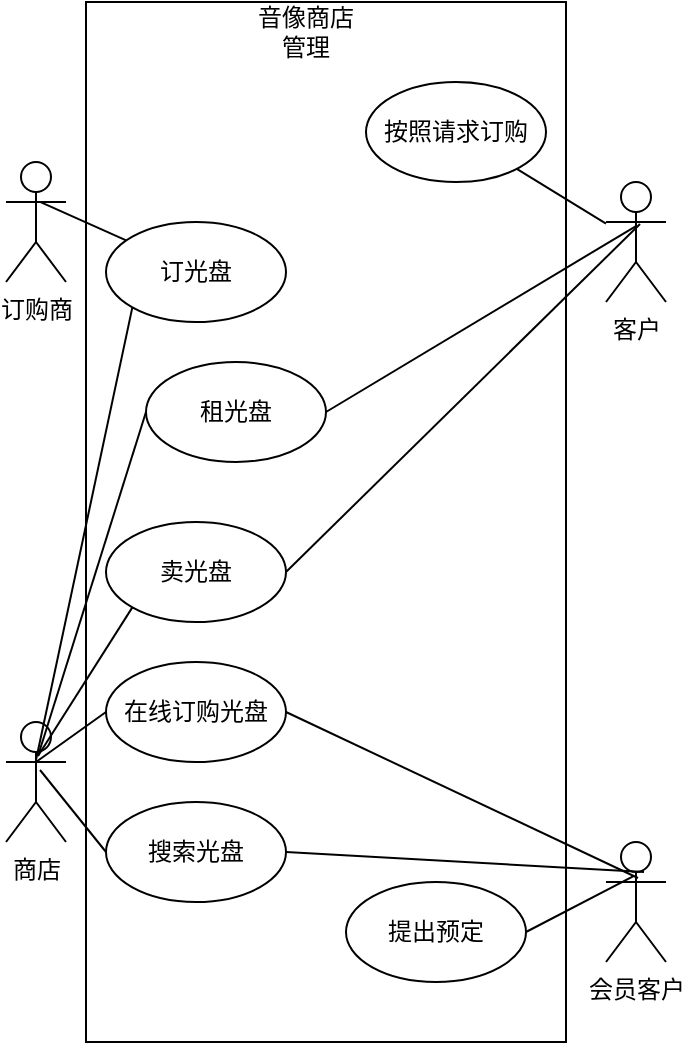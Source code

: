 <mxfile version="28.2.5">
  <diagram name="第 1 页" id="01-fdeQL0Y3d3izf4ugT">
    <mxGraphModel dx="454" dy="654" grid="1" gridSize="10" guides="1" tooltips="1" connect="1" arrows="1" fold="1" page="1" pageScale="1" pageWidth="1200" pageHeight="1600" math="0" shadow="0">
      <root>
        <mxCell id="0" />
        <mxCell id="1" parent="0" />
        <mxCell id="RIsinwZEqv1sB8How32N-1" value="订购商" style="shape=umlActor;verticalLabelPosition=bottom;verticalAlign=top;html=1;" parent="1" vertex="1">
          <mxGeometry x="250" y="90" width="30" height="60" as="geometry" />
        </mxCell>
        <mxCell id="RIsinwZEqv1sB8How32N-2" value="商店" style="shape=umlActor;verticalLabelPosition=bottom;verticalAlign=top;html=1;" parent="1" vertex="1">
          <mxGeometry x="250" y="370" width="30" height="60" as="geometry" />
        </mxCell>
        <mxCell id="RIsinwZEqv1sB8How32N-3" value="客户" style="shape=umlActor;verticalLabelPosition=bottom;verticalAlign=top;html=1;" parent="1" vertex="1">
          <mxGeometry x="550" y="100" width="30" height="60" as="geometry" />
        </mxCell>
        <mxCell id="RIsinwZEqv1sB8How32N-4" value="会员客户" style="shape=umlActor;verticalLabelPosition=bottom;verticalAlign=top;html=1;" parent="1" vertex="1">
          <mxGeometry x="550" y="430" width="30" height="60" as="geometry" />
        </mxCell>
        <mxCell id="8eVxV-G44GZBnrh_kmGq-4" value="" style="rounded=0;whiteSpace=wrap;html=1;fillColor=none;" vertex="1" parent="1">
          <mxGeometry x="290" y="10" width="240" height="520" as="geometry" />
        </mxCell>
        <mxCell id="8eVxV-G44GZBnrh_kmGq-6" value="音像商店管理" style="text;html=1;align=center;verticalAlign=middle;whiteSpace=wrap;rounded=0;" vertex="1" parent="1">
          <mxGeometry x="370" y="10" width="60" height="30" as="geometry" />
        </mxCell>
        <mxCell id="8eVxV-G44GZBnrh_kmGq-7" value="按照请求订购" style="ellipse;whiteSpace=wrap;html=1;" vertex="1" parent="1">
          <mxGeometry x="430" y="50" width="90" height="50" as="geometry" />
        </mxCell>
        <mxCell id="8eVxV-G44GZBnrh_kmGq-9" value="订光盘" style="ellipse;whiteSpace=wrap;html=1;" vertex="1" parent="1">
          <mxGeometry x="300" y="120" width="90" height="50" as="geometry" />
        </mxCell>
        <mxCell id="8eVxV-G44GZBnrh_kmGq-10" value="租光盘" style="ellipse;whiteSpace=wrap;html=1;" vertex="1" parent="1">
          <mxGeometry x="320" y="190" width="90" height="50" as="geometry" />
        </mxCell>
        <mxCell id="8eVxV-G44GZBnrh_kmGq-11" value="卖光盘" style="ellipse;whiteSpace=wrap;html=1;" vertex="1" parent="1">
          <mxGeometry x="300" y="270" width="90" height="50" as="geometry" />
        </mxCell>
        <mxCell id="8eVxV-G44GZBnrh_kmGq-12" value="在线订购光盘" style="ellipse;whiteSpace=wrap;html=1;" vertex="1" parent="1">
          <mxGeometry x="300" y="340" width="90" height="50" as="geometry" />
        </mxCell>
        <mxCell id="8eVxV-G44GZBnrh_kmGq-13" value="搜索光盘" style="ellipse;whiteSpace=wrap;html=1;" vertex="1" parent="1">
          <mxGeometry x="300" y="410" width="90" height="50" as="geometry" />
        </mxCell>
        <mxCell id="8eVxV-G44GZBnrh_kmGq-14" value="提出预定" style="ellipse;whiteSpace=wrap;html=1;" vertex="1" parent="1">
          <mxGeometry x="420" y="450" width="90" height="50" as="geometry" />
        </mxCell>
        <mxCell id="8eVxV-G44GZBnrh_kmGq-17" value="" style="endArrow=none;html=1;rounded=0;" edge="1" parent="1" source="8eVxV-G44GZBnrh_kmGq-7" target="RIsinwZEqv1sB8How32N-3">
          <mxGeometry width="50" height="50" relative="1" as="geometry">
            <mxPoint x="450" y="260" as="sourcePoint" />
            <mxPoint x="500" y="210" as="targetPoint" />
          </mxGeometry>
        </mxCell>
        <mxCell id="8eVxV-G44GZBnrh_kmGq-19" value="" style="endArrow=none;html=1;rounded=0;exitX=0.567;exitY=0.333;exitDx=0;exitDy=0;exitPerimeter=0;" edge="1" parent="1" source="RIsinwZEqv1sB8How32N-1" target="8eVxV-G44GZBnrh_kmGq-9">
          <mxGeometry width="50" height="50" relative="1" as="geometry">
            <mxPoint x="320" y="110" as="sourcePoint" />
            <mxPoint x="370" y="60" as="targetPoint" />
          </mxGeometry>
        </mxCell>
        <mxCell id="8eVxV-G44GZBnrh_kmGq-20" value="" style="endArrow=none;html=1;rounded=0;exitX=0.5;exitY=0.317;exitDx=0;exitDy=0;exitPerimeter=0;entryX=0;entryY=1;entryDx=0;entryDy=0;" edge="1" parent="1" source="RIsinwZEqv1sB8How32N-2" target="8eVxV-G44GZBnrh_kmGq-9">
          <mxGeometry width="50" height="50" relative="1" as="geometry">
            <mxPoint x="230" y="310" as="sourcePoint" />
            <mxPoint x="280" y="260" as="targetPoint" />
          </mxGeometry>
        </mxCell>
        <mxCell id="8eVxV-G44GZBnrh_kmGq-23" value="" style="endArrow=none;html=1;rounded=0;exitX=0.533;exitY=0.283;exitDx=0;exitDy=0;exitPerimeter=0;entryX=0;entryY=0.5;entryDx=0;entryDy=0;" edge="1" parent="1" source="RIsinwZEqv1sB8How32N-2" target="8eVxV-G44GZBnrh_kmGq-10">
          <mxGeometry width="50" height="50" relative="1" as="geometry">
            <mxPoint x="230" y="300" as="sourcePoint" />
            <mxPoint x="280" y="250" as="targetPoint" />
          </mxGeometry>
        </mxCell>
        <mxCell id="8eVxV-G44GZBnrh_kmGq-24" value="" style="endArrow=none;html=1;rounded=0;exitX=0.533;exitY=0.283;exitDx=0;exitDy=0;exitPerimeter=0;entryX=0;entryY=1;entryDx=0;entryDy=0;" edge="1" parent="1" source="RIsinwZEqv1sB8How32N-2" target="8eVxV-G44GZBnrh_kmGq-11">
          <mxGeometry width="50" height="50" relative="1" as="geometry">
            <mxPoint x="420" y="320" as="sourcePoint" />
            <mxPoint x="470" y="270" as="targetPoint" />
          </mxGeometry>
        </mxCell>
        <mxCell id="8eVxV-G44GZBnrh_kmGq-27" value="" style="endArrow=none;html=1;rounded=0;entryX=0;entryY=0.5;entryDx=0;entryDy=0;" edge="1" parent="1" target="8eVxV-G44GZBnrh_kmGq-12">
          <mxGeometry width="50" height="50" relative="1" as="geometry">
            <mxPoint x="265" y="390" as="sourcePoint" />
            <mxPoint x="480" y="320" as="targetPoint" />
          </mxGeometry>
        </mxCell>
        <mxCell id="8eVxV-G44GZBnrh_kmGq-28" value="" style="endArrow=none;html=1;rounded=0;exitX=0.567;exitY=0.4;exitDx=0;exitDy=0;exitPerimeter=0;entryX=0;entryY=0.5;entryDx=0;entryDy=0;" edge="1" parent="1" source="RIsinwZEqv1sB8How32N-2" target="8eVxV-G44GZBnrh_kmGq-13">
          <mxGeometry width="50" height="50" relative="1" as="geometry">
            <mxPoint x="480" y="380" as="sourcePoint" />
            <mxPoint x="530" y="330" as="targetPoint" />
          </mxGeometry>
        </mxCell>
        <mxCell id="8eVxV-G44GZBnrh_kmGq-29" value="" style="endArrow=none;html=1;rounded=0;entryX=0.5;entryY=0.367;entryDx=0;entryDy=0;entryPerimeter=0;exitX=1;exitY=0.5;exitDx=0;exitDy=0;" edge="1" parent="1" source="8eVxV-G44GZBnrh_kmGq-10" target="RIsinwZEqv1sB8How32N-3">
          <mxGeometry width="50" height="50" relative="1" as="geometry">
            <mxPoint x="450" y="310" as="sourcePoint" />
            <mxPoint x="500" y="260" as="targetPoint" />
          </mxGeometry>
        </mxCell>
        <mxCell id="8eVxV-G44GZBnrh_kmGq-30" value="" style="endArrow=none;html=1;rounded=0;entryX=0.567;entryY=0.35;entryDx=0;entryDy=0;entryPerimeter=0;exitX=1;exitY=0.5;exitDx=0;exitDy=0;" edge="1" parent="1" source="8eVxV-G44GZBnrh_kmGq-11" target="RIsinwZEqv1sB8How32N-3">
          <mxGeometry width="50" height="50" relative="1" as="geometry">
            <mxPoint x="420" y="320" as="sourcePoint" />
            <mxPoint x="470" y="270" as="targetPoint" />
          </mxGeometry>
        </mxCell>
        <mxCell id="8eVxV-G44GZBnrh_kmGq-31" value="" style="endArrow=none;html=1;rounded=0;exitX=1;exitY=0.5;exitDx=0;exitDy=0;entryX=0.533;entryY=0.3;entryDx=0;entryDy=0;entryPerimeter=0;" edge="1" parent="1" source="8eVxV-G44GZBnrh_kmGq-12" target="RIsinwZEqv1sB8How32N-4">
          <mxGeometry width="50" height="50" relative="1" as="geometry">
            <mxPoint x="470" y="370" as="sourcePoint" />
            <mxPoint x="520" y="320" as="targetPoint" />
          </mxGeometry>
        </mxCell>
        <mxCell id="8eVxV-G44GZBnrh_kmGq-32" value="" style="endArrow=none;html=1;rounded=0;exitX=1;exitY=0.5;exitDx=0;exitDy=0;entryX=0.633;entryY=0.25;entryDx=0;entryDy=0;entryPerimeter=0;" edge="1" parent="1" source="8eVxV-G44GZBnrh_kmGq-13" target="RIsinwZEqv1sB8How32N-4">
          <mxGeometry width="50" height="50" relative="1" as="geometry">
            <mxPoint x="450" y="350" as="sourcePoint" />
            <mxPoint x="500" y="300" as="targetPoint" />
          </mxGeometry>
        </mxCell>
        <mxCell id="8eVxV-G44GZBnrh_kmGq-33" value="" style="endArrow=none;html=1;rounded=0;exitX=1;exitY=0.5;exitDx=0;exitDy=0;entryX=0.467;entryY=0.283;entryDx=0;entryDy=0;entryPerimeter=0;" edge="1" parent="1" source="8eVxV-G44GZBnrh_kmGq-14" target="RIsinwZEqv1sB8How32N-4">
          <mxGeometry width="50" height="50" relative="1" as="geometry">
            <mxPoint x="560" y="370" as="sourcePoint" />
            <mxPoint x="610" y="320" as="targetPoint" />
          </mxGeometry>
        </mxCell>
      </root>
    </mxGraphModel>
  </diagram>
</mxfile>
